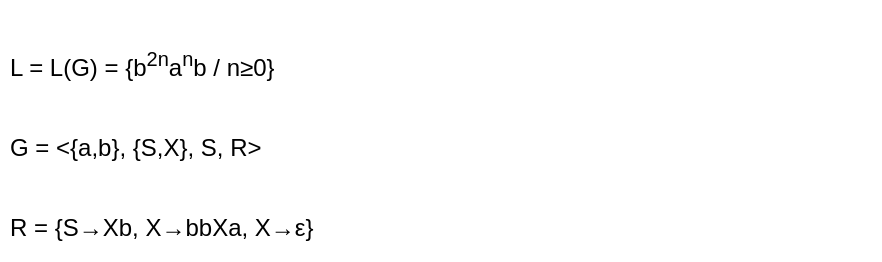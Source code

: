 <mxfile version="14.1.8" type="device"><diagram id="aR-iKp3jL3q-XYXaMko0" name="Página-1"><mxGraphModel dx="347" dy="204" grid="1" gridSize="10" guides="1" tooltips="1" connect="1" arrows="1" fold="1" page="1" pageScale="1" pageWidth="827" pageHeight="1169" math="0" shadow="0"><root><mxCell id="0"/><mxCell id="1" parent="0"/><mxCell id="NigfudEDzybtHVA_JYAw-3" value="&lt;h1&gt;&lt;font style=&quot;font-size: 12px ; font-weight: normal&quot;&gt;&lt;span style=&quot;text-align: center&quot;&gt;L = L(G) = {b&lt;sup&gt;2n&lt;/sup&gt;a&lt;sup&gt;n&lt;/sup&gt;b / n&lt;/span&gt;≥0}&lt;/font&gt;&lt;/h1&gt;" style="text;html=1;strokeColor=none;fillColor=none;spacing=5;spacingTop=-20;whiteSpace=wrap;overflow=hidden;rounded=0;" parent="1" vertex="1"><mxGeometry x="40" y="40" width="440" height="40" as="geometry"/></mxCell><mxCell id="NigfudEDzybtHVA_JYAw-6" value="&lt;h1&gt;&lt;font style=&quot;font-size: 12px ; font-weight: normal&quot;&gt;&lt;font&gt;&lt;span style=&quot;text-align: center&quot;&gt;G = &amp;lt;{a,b}, {S,X}, S, R&lt;/span&gt;&lt;/font&gt;&amp;gt;&lt;/font&gt;&lt;/h1&gt;" style="text;html=1;strokeColor=none;fillColor=none;spacing=5;spacingTop=-20;whiteSpace=wrap;overflow=hidden;rounded=0;" parent="1" vertex="1"><mxGeometry x="40" y="80" width="440" height="40" as="geometry"/></mxCell><mxCell id="NigfudEDzybtHVA_JYAw-7" value="&lt;h1&gt;&lt;font style=&quot;font-size: 12px&quot;&gt;&lt;font&gt;&lt;span style=&quot;font-weight: normal&quot;&gt;&lt;font&gt;&lt;font&gt;&lt;span style=&quot;text-align: center&quot;&gt;R = {&lt;/span&gt;&lt;/font&gt;&lt;/font&gt;&lt;/span&gt;&lt;font style=&quot;font-weight: normal&quot;&gt;S→Xb, X&lt;/font&gt;&lt;font style=&quot;font-weight: normal&quot;&gt;→bbXa, X&lt;/font&gt;&lt;/font&gt;→&lt;font style=&quot;font-weight: normal&quot;&gt;ε}&lt;/font&gt;&lt;/font&gt;&lt;/h1&gt;" style="text;html=1;strokeColor=none;fillColor=none;spacing=5;spacingTop=-20;whiteSpace=wrap;overflow=hidden;rounded=0;" parent="1" vertex="1"><mxGeometry x="40" y="120" width="440" height="40" as="geometry"/></mxCell></root></mxGraphModel></diagram></mxfile>